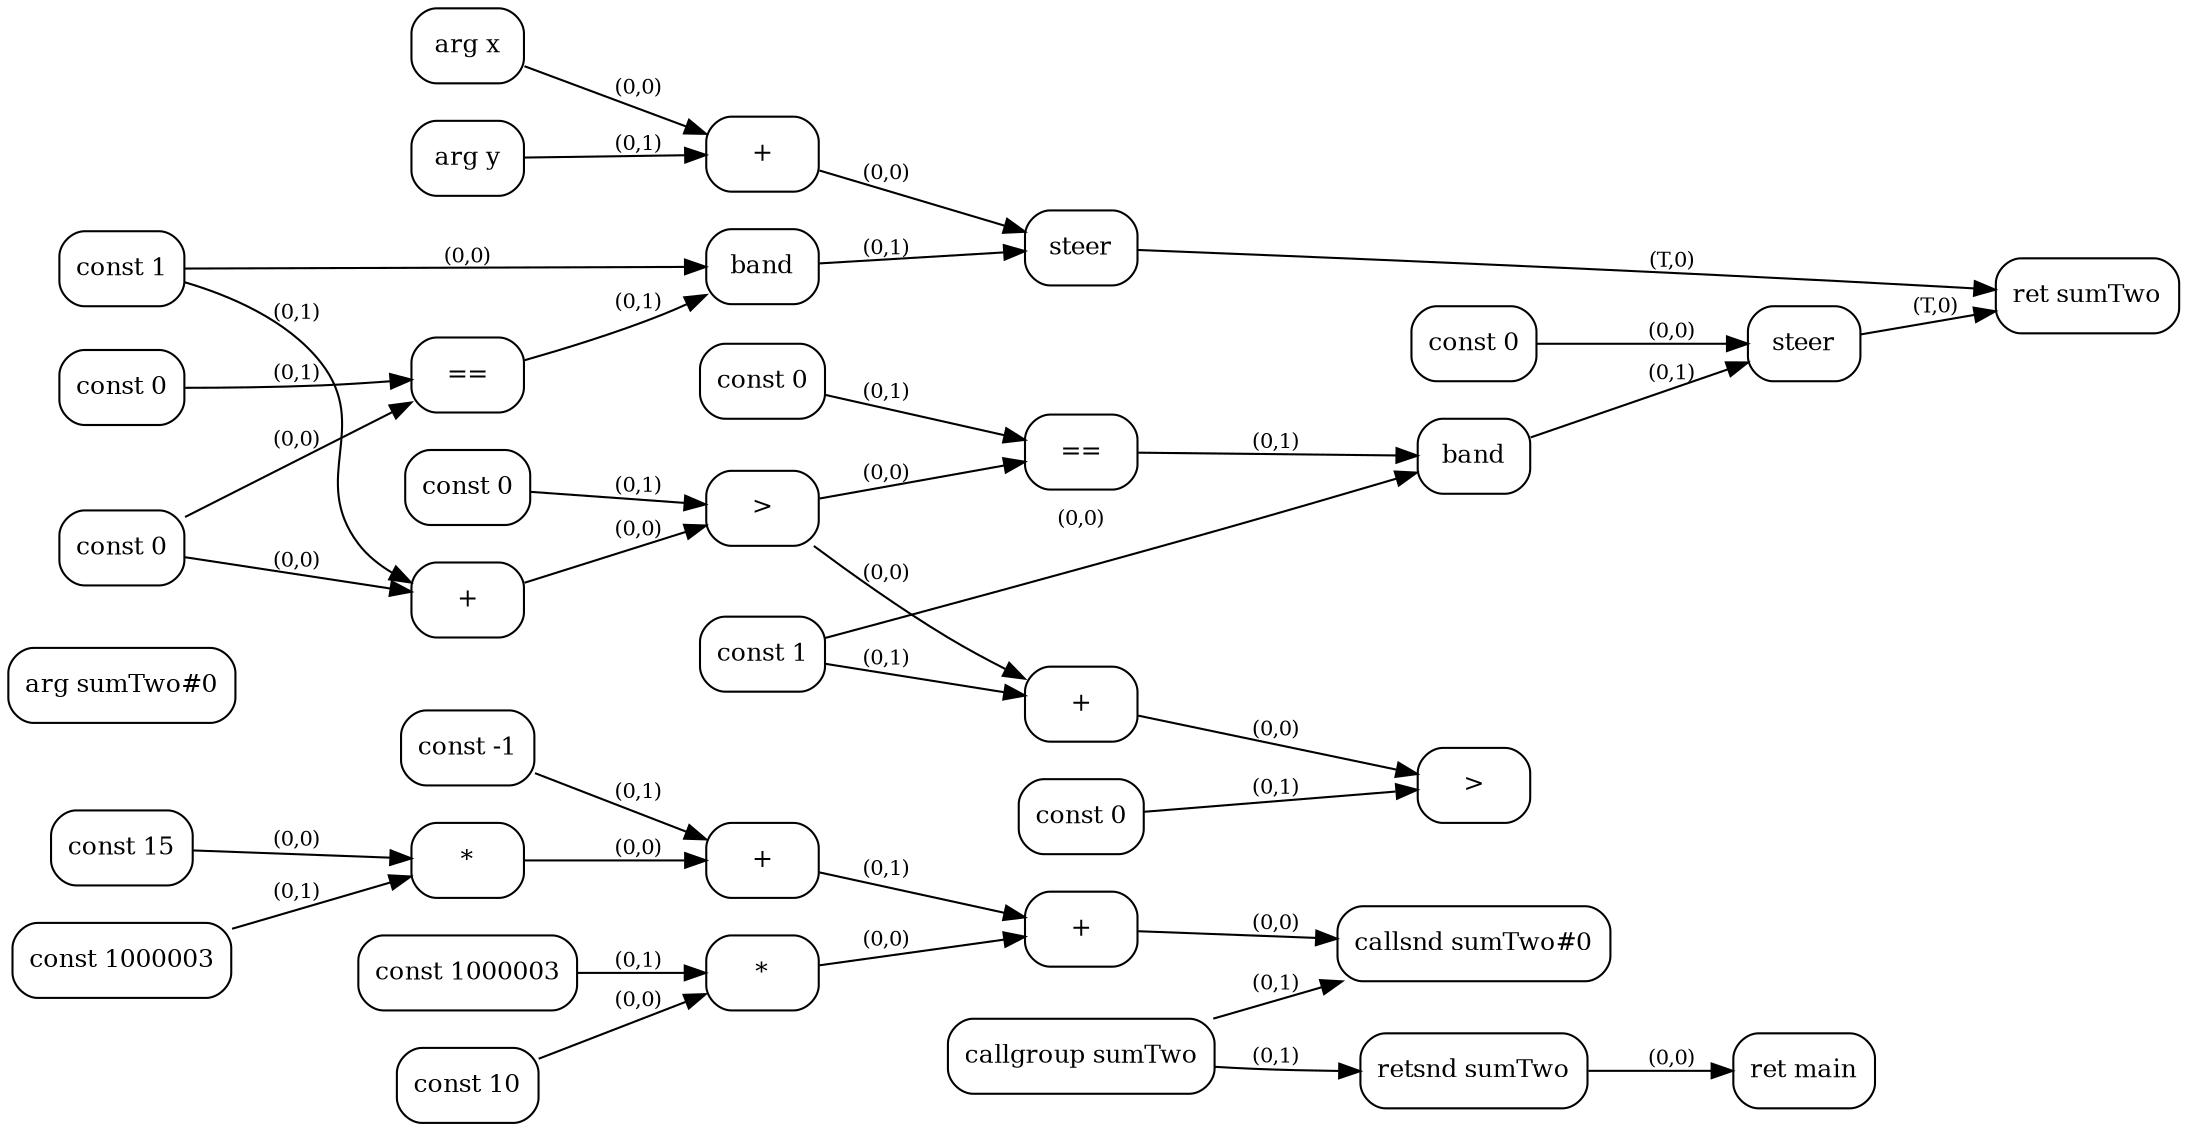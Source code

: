 digraph G {
  rankdir=LR;
  node [shape=box, style=rounded, fontsize=12];
  n0 [label="const -1"];
  n1 [label="const 10"];
  n2 [label="const 15"];
  n3 [label="const 1000003"];
  n4 [label="*"];
  n5 [label="+"];
  n6 [label="const 1000003"];
  n7 [label="*"];
  n8 [label="+"];
  n9 [label="callgroup sumTwo"];
  n10 [label="callsnd sumTwo#0"];
  n11 [label="retsnd sumTwo"];
  n12 [label="ret main"];
  n13 [label="arg sumTwo#0"];
  n14 [label="const 0"];
  n15 [label="const 1"];
  n16 [label="const 0"];
  n17 [label="=="];
  n18 [label="band"];
  n19 [label="arg x"];
  n20 [label="arg y"];
  n21 [label="+"];
  n22 [label="steer"];
  n23 [label="+"];
  n24 [label="const 0"];
  n25 [label=">"];
  n26 [label="const 1"];
  n27 [label="const 0"];
  n28 [label="=="];
  n29 [label="band"];
  n30 [label="const 0"];
  n31 [label="steer"];
  n32 [label="+"];
  n33 [label="const 0"];
  n34 [label=">"];
  n35 [label="ret sumTwo"];
  n2 -> n4 [label="(0,0)", fontsize=10];
  n3 -> n4 [label="(0,1)", fontsize=10];
  n4 -> n5 [label="(0,0)", fontsize=10];
  n0 -> n5 [label="(0,1)", fontsize=10];
  n1 -> n7 [label="(0,0)", fontsize=10];
  n6 -> n7 [label="(0,1)", fontsize=10];
  n7 -> n8 [label="(0,0)", fontsize=10];
  n5 -> n8 [label="(0,1)", fontsize=10];
  n8 -> n10 [label="(0,0)", fontsize=10];
  n9 -> n10 [label="(0,1)", fontsize=10];
  n9 -> n11 [label="(0,1)", fontsize=10];
  n11 -> n12 [label="(0,0)", fontsize=10];
  n14 -> n17 [label="(0,0)", fontsize=10];
  n16 -> n17 [label="(0,1)", fontsize=10];
  n15 -> n18 [label="(0,0)", fontsize=10];
  n17 -> n18 [label="(0,1)", fontsize=10];
  n19 -> n21 [label="(0,0)", fontsize=10];
  n20 -> n21 [label="(0,1)", fontsize=10];
  n21 -> n22 [label="(0,0)", fontsize=10];
  n18 -> n22 [label="(0,1)", fontsize=10];
  n14 -> n23 [label="(0,0)", fontsize=10];
  n15 -> n23 [label="(0,1)", fontsize=10];
  n23 -> n25 [label="(0,0)", fontsize=10];
  n24 -> n25 [label="(0,1)", fontsize=10];
  n25 -> n28 [label="(0,0)", fontsize=10];
  n27 -> n28 [label="(0,1)", fontsize=10];
  n26 -> n29 [label="(0,0)", fontsize=10];
  n28 -> n29 [label="(0,1)", fontsize=10];
  n30 -> n31 [label="(0,0)", fontsize=10];
  n29 -> n31 [label="(0,1)", fontsize=10];
  n25 -> n32 [label="(0,0)", fontsize=10];
  n26 -> n32 [label="(0,1)", fontsize=10];
  n32 -> n34 [label="(0,0)", fontsize=10];
  n33 -> n34 [label="(0,1)", fontsize=10];
  n22 -> n35 [label="(T,0)", fontsize=10];
  n31 -> n35 [label="(T,0)", fontsize=10];
}
